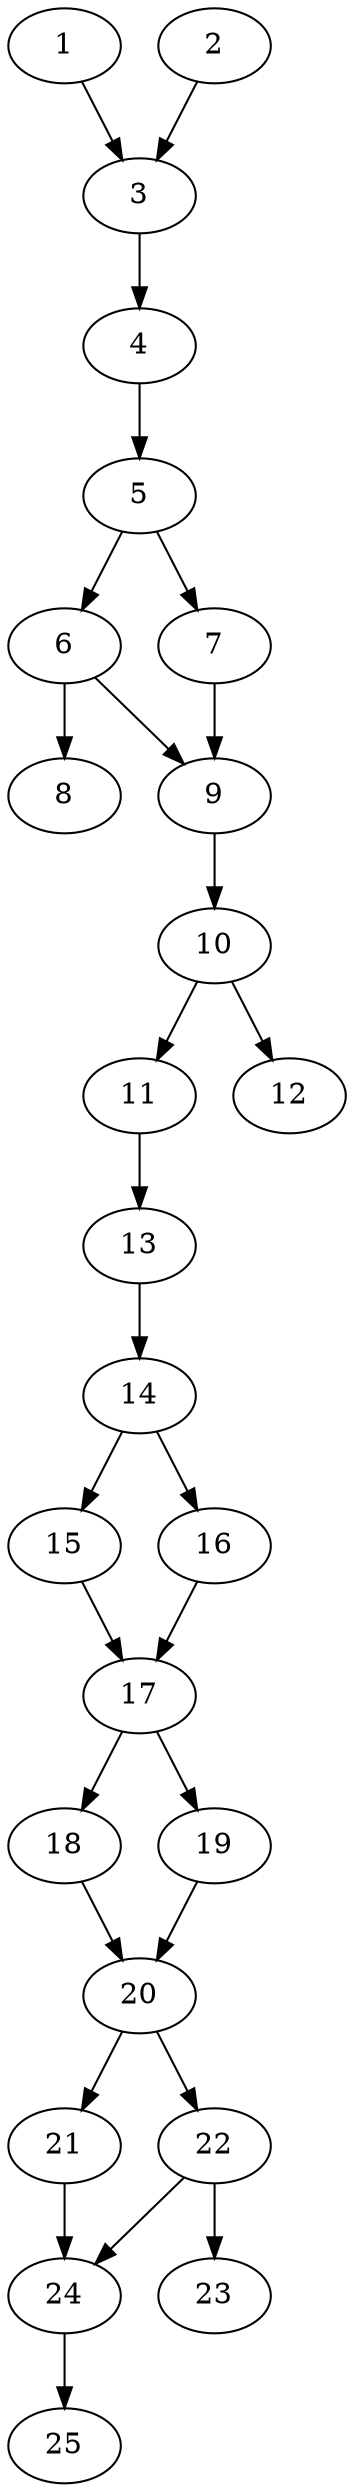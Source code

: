 // DAG automatically generated by daggen at Thu Oct  3 14:00:40 2019
// ./daggen --dot -n 25 --ccr 0.3 --fat 0.3 --regular 0.9 --density 0.9 --mindata 5242880 --maxdata 52428800 
digraph G {
  1 [size="25989120", alpha="0.08", expect_size="7796736"] 
  1 -> 3 [size ="7796736"]
  2 [size="22988800", alpha="0.07", expect_size="6896640"] 
  2 -> 3 [size ="6896640"]
  3 [size="40461653", alpha="0.06", expect_size="12138496"] 
  3 -> 4 [size ="12138496"]
  4 [size="145035947", alpha="0.19", expect_size="43510784"] 
  4 -> 5 [size ="43510784"]
  5 [size="91255467", alpha="0.13", expect_size="27376640"] 
  5 -> 6 [size ="27376640"]
  5 -> 7 [size ="27376640"]
  6 [size="101812907", alpha="0.14", expect_size="30543872"] 
  6 -> 8 [size ="30543872"]
  6 -> 9 [size ="30543872"]
  7 [size="67037867", alpha="0.17", expect_size="20111360"] 
  7 -> 9 [size ="20111360"]
  8 [size="165778773", alpha="0.04", expect_size="49733632"] 
  9 [size="106612053", alpha="0.19", expect_size="31983616"] 
  9 -> 10 [size ="31983616"]
  10 [size="106765653", alpha="0.12", expect_size="32029696"] 
  10 -> 11 [size ="32029696"]
  10 -> 12 [size ="32029696"]
  11 [size="29242027", alpha="0.03", expect_size="8772608"] 
  11 -> 13 [size ="8772608"]
  12 [size="94440107", alpha="0.13", expect_size="28332032"] 
  13 [size="145623040", alpha="0.12", expect_size="43686912"] 
  13 -> 14 [size ="43686912"]
  14 [size="37195093", alpha="0.01", expect_size="11158528"] 
  14 -> 15 [size ="11158528"]
  14 -> 16 [size ="11158528"]
  15 [size="26207573", alpha="0.13", expect_size="7862272"] 
  15 -> 17 [size ="7862272"]
  16 [size="130553173", alpha="0.11", expect_size="39165952"] 
  16 -> 17 [size ="39165952"]
  17 [size="83247787", alpha="0.00", expect_size="24974336"] 
  17 -> 18 [size ="24974336"]
  17 -> 19 [size ="24974336"]
  18 [size="61259093", alpha="0.18", expect_size="18377728"] 
  18 -> 20 [size ="18377728"]
  19 [size="94955520", alpha="0.19", expect_size="28486656"] 
  19 -> 20 [size ="28486656"]
  20 [size="89600000", alpha="0.17", expect_size="26880000"] 
  20 -> 21 [size ="26880000"]
  20 -> 22 [size ="26880000"]
  21 [size="26859520", alpha="0.16", expect_size="8057856"] 
  21 -> 24 [size ="8057856"]
  22 [size="51780267", alpha="0.16", expect_size="15534080"] 
  22 -> 23 [size ="15534080"]
  22 -> 24 [size ="15534080"]
  23 [size="153733120", alpha="0.18", expect_size="46119936"] 
  24 [size="89487360", alpha="0.17", expect_size="26846208"] 
  24 -> 25 [size ="26846208"]
  25 [size="100403200", alpha="0.05", expect_size="30120960"] 
}
